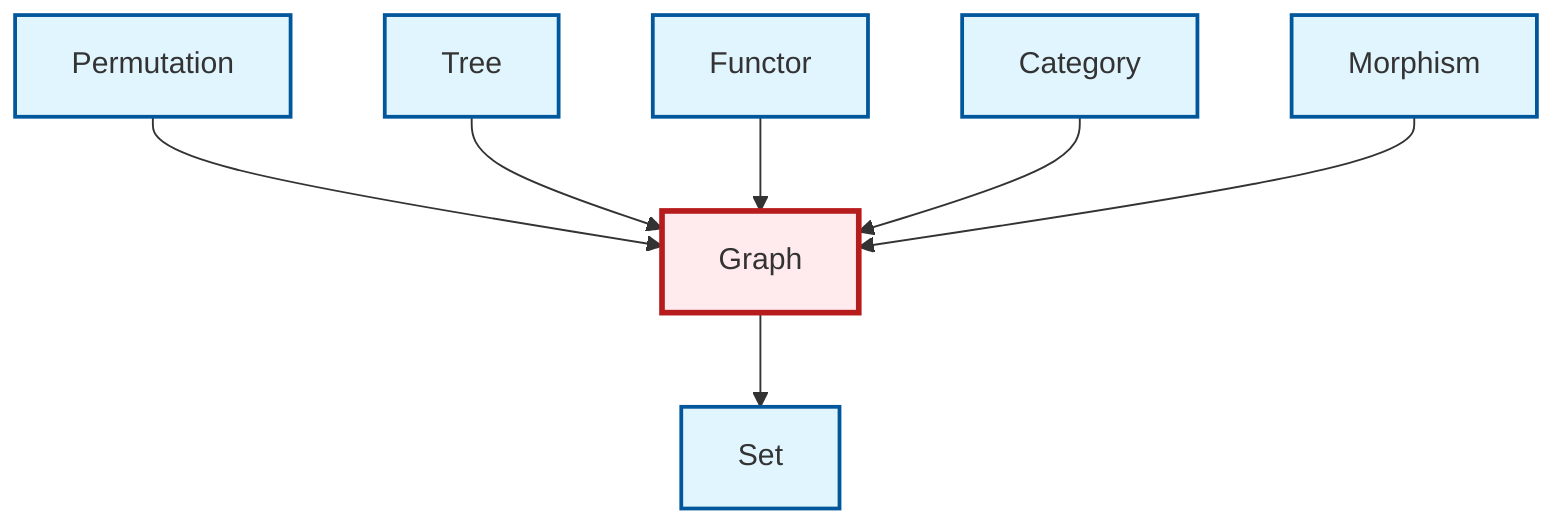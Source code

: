 graph TD
    classDef definition fill:#e1f5fe,stroke:#01579b,stroke-width:2px
    classDef theorem fill:#f3e5f5,stroke:#4a148c,stroke-width:2px
    classDef axiom fill:#fff3e0,stroke:#e65100,stroke-width:2px
    classDef example fill:#e8f5e9,stroke:#1b5e20,stroke-width:2px
    classDef current fill:#ffebee,stroke:#b71c1c,stroke-width:3px
    def-functor["Functor"]:::definition
    def-morphism["Morphism"]:::definition
    def-graph["Graph"]:::definition
    def-set["Set"]:::definition
    def-category["Category"]:::definition
    def-permutation["Permutation"]:::definition
    def-tree["Tree"]:::definition
    def-graph --> def-set
    def-permutation --> def-graph
    def-tree --> def-graph
    def-functor --> def-graph
    def-category --> def-graph
    def-morphism --> def-graph
    class def-graph current